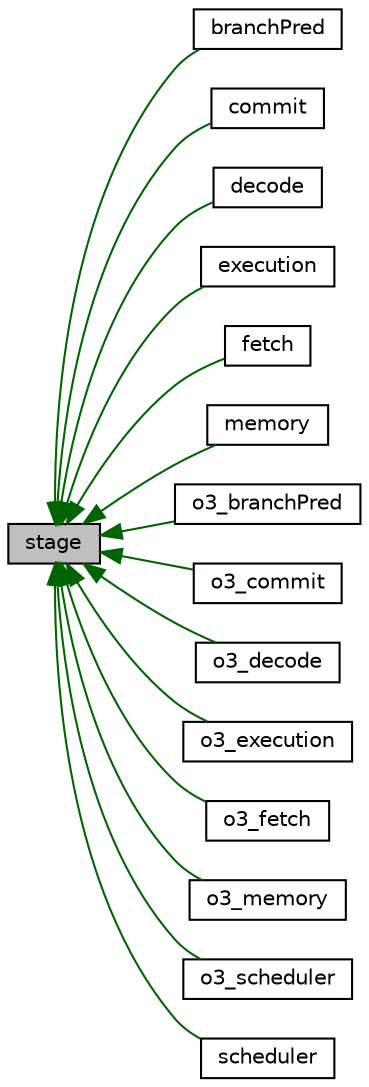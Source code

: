 digraph G
{
  edge [fontname="Helvetica",fontsize="10",labelfontname="Helvetica",labelfontsize="10"];
  node [fontname="Helvetica",fontsize="10",shape=record];
  rankdir=LR;
  Node1 [label="stage",height=0.2,width=0.4,color="black", fillcolor="grey75", style="filled" fontcolor="black"];
  Node1 -> Node2 [dir=back,color="darkgreen",fontsize="10",style="solid",fontname="Helvetica"];
  Node2 [label="branchPred",height=0.2,width=0.4,color="black", fillcolor="white", style="filled",URL="$classbranchPred.html"];
  Node1 -> Node3 [dir=back,color="darkgreen",fontsize="10",style="solid",fontname="Helvetica"];
  Node3 [label="commit",height=0.2,width=0.4,color="black", fillcolor="white", style="filled",URL="$classcommit.html"];
  Node1 -> Node4 [dir=back,color="darkgreen",fontsize="10",style="solid",fontname="Helvetica"];
  Node4 [label="decode",height=0.2,width=0.4,color="black", fillcolor="white", style="filled",URL="$classdecode.html"];
  Node1 -> Node5 [dir=back,color="darkgreen",fontsize="10",style="solid",fontname="Helvetica"];
  Node5 [label="execution",height=0.2,width=0.4,color="black", fillcolor="white", style="filled",URL="$classexecution.html"];
  Node1 -> Node6 [dir=back,color="darkgreen",fontsize="10",style="solid",fontname="Helvetica"];
  Node6 [label="fetch",height=0.2,width=0.4,color="black", fillcolor="white", style="filled",URL="$classfetch.html"];
  Node1 -> Node7 [dir=back,color="darkgreen",fontsize="10",style="solid",fontname="Helvetica"];
  Node7 [label="memory",height=0.2,width=0.4,color="black", fillcolor="white", style="filled",URL="$classmemory.html"];
  Node1 -> Node8 [dir=back,color="darkgreen",fontsize="10",style="solid",fontname="Helvetica"];
  Node8 [label="o3_branchPred",height=0.2,width=0.4,color="black", fillcolor="white", style="filled",URL="$classo3__branchPred.html"];
  Node1 -> Node9 [dir=back,color="darkgreen",fontsize="10",style="solid",fontname="Helvetica"];
  Node9 [label="o3_commit",height=0.2,width=0.4,color="black", fillcolor="white", style="filled",URL="$classo3__commit.html"];
  Node1 -> Node10 [dir=back,color="darkgreen",fontsize="10",style="solid",fontname="Helvetica"];
  Node10 [label="o3_decode",height=0.2,width=0.4,color="black", fillcolor="white", style="filled",URL="$classo3__decode.html"];
  Node1 -> Node11 [dir=back,color="darkgreen",fontsize="10",style="solid",fontname="Helvetica"];
  Node11 [label="o3_execution",height=0.2,width=0.4,color="black", fillcolor="white", style="filled",URL="$classo3__execution.html"];
  Node1 -> Node12 [dir=back,color="darkgreen",fontsize="10",style="solid",fontname="Helvetica"];
  Node12 [label="o3_fetch",height=0.2,width=0.4,color="black", fillcolor="white", style="filled",URL="$classo3__fetch.html"];
  Node1 -> Node13 [dir=back,color="darkgreen",fontsize="10",style="solid",fontname="Helvetica"];
  Node13 [label="o3_memory",height=0.2,width=0.4,color="black", fillcolor="white", style="filled",URL="$classo3__memory.html"];
  Node1 -> Node14 [dir=back,color="darkgreen",fontsize="10",style="solid",fontname="Helvetica"];
  Node14 [label="o3_scheduler",height=0.2,width=0.4,color="black", fillcolor="white", style="filled",URL="$classo3__scheduler.html"];
  Node1 -> Node15 [dir=back,color="darkgreen",fontsize="10",style="solid",fontname="Helvetica"];
  Node15 [label="scheduler",height=0.2,width=0.4,color="black", fillcolor="white", style="filled",URL="$classscheduler.html"];
}
